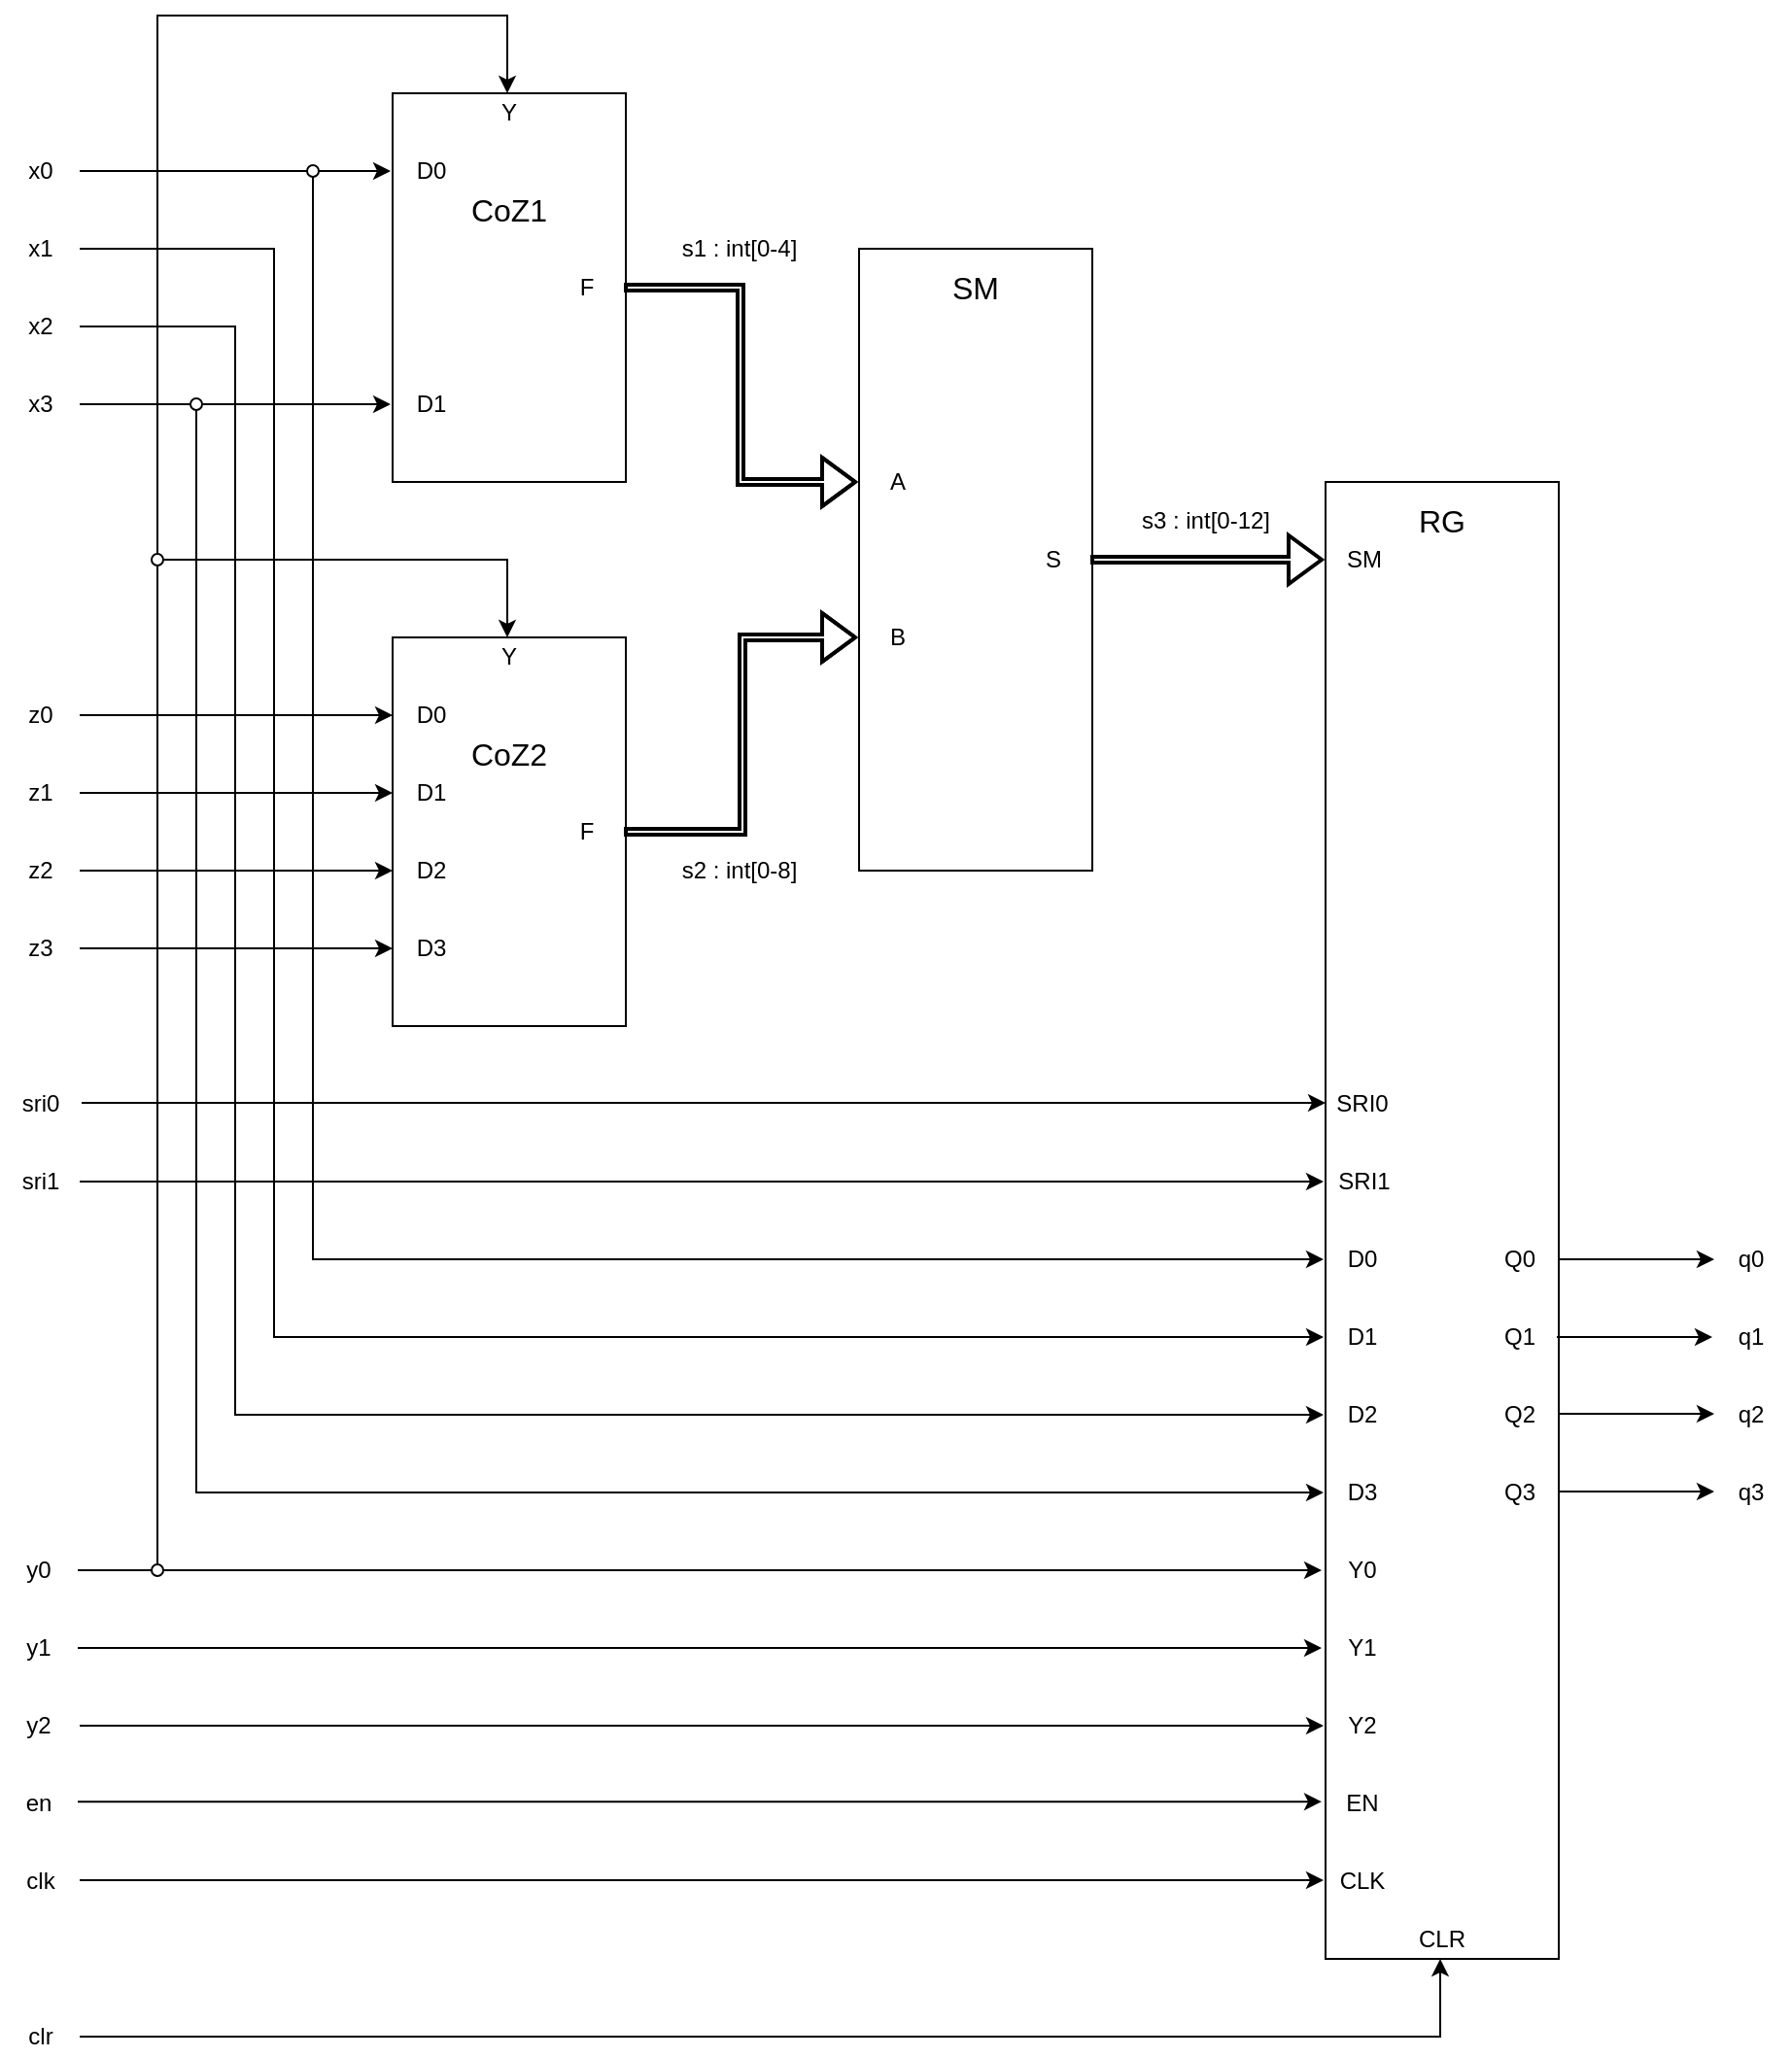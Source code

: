 <mxfile version="22.0.3" type="device">
  <diagram name="Страница — 1" id="8g-pTgd9MVRanv841uPu">
    <mxGraphModel dx="2261" dy="844" grid="1" gridSize="10" guides="1" tooltips="1" connect="1" arrows="1" fold="1" page="1" pageScale="1" pageWidth="827" pageHeight="1169" math="0" shadow="0">
      <root>
        <mxCell id="0" />
        <mxCell id="1" parent="0" />
        <mxCell id="LJ5irhbfw4PvmowIeIFu-1" value="" style="rounded=0;whiteSpace=wrap;html=1;connectable=0;" parent="1" vertex="1">
          <mxGeometry x="161" y="120" width="120" height="200" as="geometry" />
        </mxCell>
        <mxCell id="LJ5irhbfw4PvmowIeIFu-2" value="" style="rounded=0;whiteSpace=wrap;html=1;connectable=0;" parent="1" vertex="1">
          <mxGeometry x="161" y="400" width="120" height="200" as="geometry" />
        </mxCell>
        <mxCell id="LJ5irhbfw4PvmowIeIFu-3" value="" style="rounded=0;whiteSpace=wrap;html=1;connectable=0;" parent="1" vertex="1">
          <mxGeometry x="401" y="200" width="120" height="320" as="geometry" />
        </mxCell>
        <mxCell id="LJ5irhbfw4PvmowIeIFu-4" value="" style="rounded=0;whiteSpace=wrap;html=1;connectable=0;" parent="1" vertex="1">
          <mxGeometry x="641" y="320" width="120" height="760" as="geometry" />
        </mxCell>
        <mxCell id="LJ5irhbfw4PvmowIeIFu-5" value="" style="endArrow=classic;html=1;rounded=0;" parent="1" edge="1">
          <mxGeometry width="50" height="50" relative="1" as="geometry">
            <mxPoint y="200" as="sourcePoint" />
            <mxPoint x="640" y="760" as="targetPoint" />
            <Array as="points">
              <mxPoint x="100" y="200" />
              <mxPoint x="100" y="760" />
            </Array>
          </mxGeometry>
        </mxCell>
        <mxCell id="LJ5irhbfw4PvmowIeIFu-6" value="" style="endArrow=classic;html=1;rounded=0;" parent="1" edge="1">
          <mxGeometry width="50" height="50" relative="1" as="geometry">
            <mxPoint y="240" as="sourcePoint" />
            <mxPoint x="640" y="800" as="targetPoint" />
            <Array as="points">
              <mxPoint x="80" y="240" />
              <mxPoint x="80" y="800" />
            </Array>
          </mxGeometry>
        </mxCell>
        <mxCell id="LJ5irhbfw4PvmowIeIFu-7" value="" style="endArrow=classic;html=1;rounded=0;entryX=0.008;entryY=0.4;entryDx=0;entryDy=0;entryPerimeter=0;" parent="1" edge="1">
          <mxGeometry width="50" height="50" relative="1" as="geometry">
            <mxPoint y="440" as="sourcePoint" />
            <mxPoint x="161" y="440" as="targetPoint" />
          </mxGeometry>
        </mxCell>
        <mxCell id="LJ5irhbfw4PvmowIeIFu-8" value="" style="endArrow=classic;html=1;rounded=0;entryX=0.008;entryY=0.4;entryDx=0;entryDy=0;entryPerimeter=0;" parent="1" edge="1">
          <mxGeometry width="50" height="50" relative="1" as="geometry">
            <mxPoint y="480" as="sourcePoint" />
            <mxPoint x="161" y="480" as="targetPoint" />
          </mxGeometry>
        </mxCell>
        <mxCell id="LJ5irhbfw4PvmowIeIFu-9" value="" style="endArrow=classic;html=1;rounded=0;entryX=0.008;entryY=0.4;entryDx=0;entryDy=0;entryPerimeter=0;" parent="1" edge="1">
          <mxGeometry width="50" height="50" relative="1" as="geometry">
            <mxPoint y="520" as="sourcePoint" />
            <mxPoint x="161" y="520" as="targetPoint" />
          </mxGeometry>
        </mxCell>
        <mxCell id="LJ5irhbfw4PvmowIeIFu-10" value="" style="endArrow=classic;html=1;rounded=0;entryX=0.008;entryY=0.4;entryDx=0;entryDy=0;entryPerimeter=0;" parent="1" edge="1">
          <mxGeometry width="50" height="50" relative="1" as="geometry">
            <mxPoint y="560" as="sourcePoint" />
            <mxPoint x="161" y="560" as="targetPoint" />
          </mxGeometry>
        </mxCell>
        <mxCell id="LJ5irhbfw4PvmowIeIFu-13" value="" style="shape=flexArrow;endArrow=classic;html=1;rounded=0;width=2;strokeWidth=2;startSize=2;endSize=5;" parent="1" edge="1">
          <mxGeometry width="50" height="50" relative="1" as="geometry">
            <mxPoint x="280" y="500" as="sourcePoint" />
            <mxPoint x="400" y="400" as="targetPoint" />
            <Array as="points">
              <mxPoint x="341" y="500" />
              <mxPoint x="341" y="400" />
            </Array>
          </mxGeometry>
        </mxCell>
        <mxCell id="LJ5irhbfw4PvmowIeIFu-14" value="" style="shape=flexArrow;endArrow=classic;html=1;rounded=0;width=2;strokeWidth=2;startSize=2;endSize=5;" parent="1" edge="1">
          <mxGeometry width="50" height="50" relative="1" as="geometry">
            <mxPoint x="280" y="220" as="sourcePoint" />
            <mxPoint x="400" y="320" as="targetPoint" />
            <Array as="points">
              <mxPoint x="340" y="220" />
              <mxPoint x="340" y="320" />
            </Array>
          </mxGeometry>
        </mxCell>
        <mxCell id="LJ5irhbfw4PvmowIeIFu-15" value="" style="shape=flexArrow;endArrow=classic;html=1;rounded=0;width=2;strokeWidth=2;startSize=2;endSize=5;" parent="1" edge="1">
          <mxGeometry width="50" height="50" relative="1" as="geometry">
            <mxPoint x="520" y="360" as="sourcePoint" />
            <mxPoint x="640" y="360" as="targetPoint" />
            <Array as="points" />
          </mxGeometry>
        </mxCell>
        <mxCell id="LJ5irhbfw4PvmowIeIFu-17" value="" style="endArrow=classic;html=1;rounded=0;" parent="1" edge="1">
          <mxGeometry width="50" height="50" relative="1" as="geometry">
            <mxPoint y="160" as="sourcePoint" />
            <mxPoint x="640" y="720" as="targetPoint" />
            <Array as="points">
              <mxPoint x="120" y="160" />
              <mxPoint x="120" y="720" />
            </Array>
          </mxGeometry>
        </mxCell>
        <mxCell id="LJ5irhbfw4PvmowIeIFu-18" value="" style="endArrow=classic;html=1;rounded=0;" parent="1" edge="1">
          <mxGeometry width="50" height="50" relative="1" as="geometry">
            <mxPoint y="280" as="sourcePoint" />
            <mxPoint x="640" y="840" as="targetPoint" />
            <Array as="points">
              <mxPoint x="60" y="280" />
              <mxPoint x="60" y="840" />
            </Array>
          </mxGeometry>
        </mxCell>
        <mxCell id="LJ5irhbfw4PvmowIeIFu-19" value="" style="endArrow=classic;html=1;rounded=0;" parent="1" edge="1">
          <mxGeometry width="50" height="50" relative="1" as="geometry">
            <mxPoint x="120" y="160" as="sourcePoint" />
            <mxPoint x="160" y="160" as="targetPoint" />
          </mxGeometry>
        </mxCell>
        <mxCell id="LJ5irhbfw4PvmowIeIFu-20" value="" style="endArrow=classic;html=1;rounded=0;" parent="1" edge="1">
          <mxGeometry width="50" height="50" relative="1" as="geometry">
            <mxPoint x="60" y="280" as="sourcePoint" />
            <mxPoint x="160" y="280" as="targetPoint" />
          </mxGeometry>
        </mxCell>
        <mxCell id="LJ5irhbfw4PvmowIeIFu-25" value="" style="endArrow=classic;html=1;rounded=0;" parent="1" edge="1">
          <mxGeometry width="50" height="50" relative="1" as="geometry">
            <mxPoint x="-1" y="880" as="sourcePoint" />
            <mxPoint x="639" y="880" as="targetPoint" />
          </mxGeometry>
        </mxCell>
        <mxCell id="LJ5irhbfw4PvmowIeIFu-26" value="" style="endArrow=classic;html=1;rounded=0;" parent="1" edge="1">
          <mxGeometry width="50" height="50" relative="1" as="geometry">
            <mxPoint x="-1" y="999.09" as="sourcePoint" />
            <mxPoint x="639" y="999.09" as="targetPoint" />
          </mxGeometry>
        </mxCell>
        <mxCell id="LJ5irhbfw4PvmowIeIFu-27" value="" style="endArrow=classic;html=1;rounded=0;" parent="1" edge="1">
          <mxGeometry width="50" height="50" relative="1" as="geometry">
            <mxPoint y="960" as="sourcePoint" />
            <mxPoint x="640" y="960" as="targetPoint" />
          </mxGeometry>
        </mxCell>
        <mxCell id="LJ5irhbfw4PvmowIeIFu-28" value="" style="endArrow=classic;html=1;rounded=0;" parent="1" edge="1">
          <mxGeometry width="50" height="50" relative="1" as="geometry">
            <mxPoint x="-1" y="920" as="sourcePoint" />
            <mxPoint x="639" y="920" as="targetPoint" />
          </mxGeometry>
        </mxCell>
        <mxCell id="LJ5irhbfw4PvmowIeIFu-29" value="" style="endArrow=classic;html=1;rounded=0;" parent="1" edge="1">
          <mxGeometry width="50" height="50" relative="1" as="geometry">
            <mxPoint y="1120" as="sourcePoint" />
            <mxPoint x="700" y="1080" as="targetPoint" />
            <Array as="points">
              <mxPoint x="700" y="1120" />
            </Array>
          </mxGeometry>
        </mxCell>
        <mxCell id="LJ5irhbfw4PvmowIeIFu-30" value="" style="endArrow=classic;html=1;rounded=0;" parent="1" edge="1">
          <mxGeometry width="50" height="50" relative="1" as="geometry">
            <mxPoint y="1039.5" as="sourcePoint" />
            <mxPoint x="640" y="1039.5" as="targetPoint" />
          </mxGeometry>
        </mxCell>
        <mxCell id="LJ5irhbfw4PvmowIeIFu-31" value="" style="endArrow=classic;html=1;rounded=0;" parent="1" edge="1">
          <mxGeometry width="50" height="50" relative="1" as="geometry">
            <mxPoint x="40" y="880" as="sourcePoint" />
            <mxPoint x="220" y="400" as="targetPoint" />
            <Array as="points">
              <mxPoint x="40" y="360" />
              <mxPoint x="220" y="360" />
            </Array>
          </mxGeometry>
        </mxCell>
        <mxCell id="LJ5irhbfw4PvmowIeIFu-32" value="" style="endArrow=classic;html=1;rounded=0;" parent="1" edge="1">
          <mxGeometry width="50" height="50" relative="1" as="geometry">
            <mxPoint x="40" y="360" as="sourcePoint" />
            <mxPoint x="220" y="120" as="targetPoint" />
            <Array as="points">
              <mxPoint x="40" y="80" />
              <mxPoint x="220" y="80" />
            </Array>
          </mxGeometry>
        </mxCell>
        <mxCell id="LJ5irhbfw4PvmowIeIFu-33" value="x0" style="text;html=1;strokeColor=none;fillColor=none;align=center;verticalAlign=middle;whiteSpace=wrap;rounded=0;connectable=0;" parent="1" vertex="1">
          <mxGeometry x="-40" y="150" width="40" height="20" as="geometry" />
        </mxCell>
        <mxCell id="LJ5irhbfw4PvmowIeIFu-35" value="x1" style="text;html=1;strokeColor=none;fillColor=none;align=center;verticalAlign=middle;whiteSpace=wrap;rounded=0;connectable=0;" parent="1" vertex="1">
          <mxGeometry x="-40" y="190" width="40" height="20" as="geometry" />
        </mxCell>
        <mxCell id="LJ5irhbfw4PvmowIeIFu-36" value="x2" style="text;html=1;strokeColor=none;fillColor=none;align=center;verticalAlign=middle;whiteSpace=wrap;rounded=0;connectable=0;" parent="1" vertex="1">
          <mxGeometry x="-40" y="230" width="40" height="20" as="geometry" />
        </mxCell>
        <mxCell id="LJ5irhbfw4PvmowIeIFu-37" value="x3" style="text;html=1;strokeColor=none;fillColor=none;align=center;verticalAlign=middle;whiteSpace=wrap;rounded=0;connectable=0;" parent="1" vertex="1">
          <mxGeometry x="-40" y="270" width="40" height="20" as="geometry" />
        </mxCell>
        <mxCell id="LJ5irhbfw4PvmowIeIFu-38" value="z0" style="text;html=1;strokeColor=none;fillColor=none;align=center;verticalAlign=middle;whiteSpace=wrap;rounded=0;connectable=0;" parent="1" vertex="1">
          <mxGeometry x="-40" y="430" width="40" height="20" as="geometry" />
        </mxCell>
        <mxCell id="LJ5irhbfw4PvmowIeIFu-39" value="z1" style="text;html=1;strokeColor=none;fillColor=none;align=center;verticalAlign=middle;whiteSpace=wrap;rounded=0;connectable=0;" parent="1" vertex="1">
          <mxGeometry x="-40" y="470" width="40" height="20" as="geometry" />
        </mxCell>
        <mxCell id="LJ5irhbfw4PvmowIeIFu-40" value="z2" style="text;html=1;strokeColor=none;fillColor=none;align=center;verticalAlign=middle;whiteSpace=wrap;rounded=0;connectable=0;" parent="1" vertex="1">
          <mxGeometry x="-40" y="510" width="40" height="20" as="geometry" />
        </mxCell>
        <mxCell id="LJ5irhbfw4PvmowIeIFu-41" value="z3" style="text;html=1;strokeColor=none;fillColor=none;align=center;verticalAlign=middle;whiteSpace=wrap;rounded=0;connectable=0;" parent="1" vertex="1">
          <mxGeometry x="-40" y="550" width="40" height="20" as="geometry" />
        </mxCell>
        <mxCell id="LJ5irhbfw4PvmowIeIFu-42" value="y0" style="text;html=1;strokeColor=none;fillColor=none;align=center;verticalAlign=middle;whiteSpace=wrap;rounded=0;connectable=0;" parent="1" vertex="1">
          <mxGeometry x="-41" y="870" width="40" height="20" as="geometry" />
        </mxCell>
        <mxCell id="LJ5irhbfw4PvmowIeIFu-43" value="y1" style="text;html=1;strokeColor=none;fillColor=none;align=center;verticalAlign=middle;whiteSpace=wrap;rounded=0;connectable=0;" parent="1" vertex="1">
          <mxGeometry x="-41" y="910" width="40" height="20" as="geometry" />
        </mxCell>
        <mxCell id="LJ5irhbfw4PvmowIeIFu-44" value="y2" style="text;html=1;strokeColor=none;fillColor=none;align=center;verticalAlign=middle;whiteSpace=wrap;rounded=0;connectable=0;" parent="1" vertex="1">
          <mxGeometry x="-41" y="950" width="40" height="20" as="geometry" />
        </mxCell>
        <mxCell id="LJ5irhbfw4PvmowIeIFu-45" value="en" style="text;html=1;strokeColor=none;fillColor=none;align=center;verticalAlign=middle;whiteSpace=wrap;rounded=0;connectable=0;" parent="1" vertex="1">
          <mxGeometry x="-41" y="990" width="40" height="20" as="geometry" />
        </mxCell>
        <mxCell id="LJ5irhbfw4PvmowIeIFu-46" value="clk" style="text;html=1;strokeColor=none;fillColor=none;align=center;verticalAlign=middle;whiteSpace=wrap;rounded=0;connectable=0;" parent="1" vertex="1">
          <mxGeometry x="-40" y="1030" width="40" height="20" as="geometry" />
        </mxCell>
        <mxCell id="LJ5irhbfw4PvmowIeIFu-47" value="clr" style="text;html=1;strokeColor=none;fillColor=none;align=center;verticalAlign=middle;whiteSpace=wrap;rounded=0;connectable=0;" parent="1" vertex="1">
          <mxGeometry x="-40" y="1110" width="40" height="20" as="geometry" />
        </mxCell>
        <mxCell id="LJ5irhbfw4PvmowIeIFu-49" value="CoZ1" style="text;html=1;strokeColor=none;fillColor=none;align=center;verticalAlign=middle;whiteSpace=wrap;rounded=0;fontSize=16;connectable=0;" parent="1" vertex="1">
          <mxGeometry x="201" y="160" width="40" height="40" as="geometry" />
        </mxCell>
        <mxCell id="LJ5irhbfw4PvmowIeIFu-50" value="CoZ2" style="text;html=1;strokeColor=none;fillColor=none;align=center;verticalAlign=middle;whiteSpace=wrap;rounded=0;fontSize=16;connectable=0;" parent="1" vertex="1">
          <mxGeometry x="201" y="440" width="40" height="40" as="geometry" />
        </mxCell>
        <mxCell id="LJ5irhbfw4PvmowIeIFu-51" value="SM" style="text;html=1;strokeColor=none;fillColor=none;align=center;verticalAlign=middle;whiteSpace=wrap;rounded=0;fontSize=16;connectable=0;" parent="1" vertex="1">
          <mxGeometry x="441" y="200" width="40" height="40" as="geometry" />
        </mxCell>
        <mxCell id="LJ5irhbfw4PvmowIeIFu-52" value="RG" style="text;html=1;strokeColor=none;fillColor=none;align=center;verticalAlign=middle;whiteSpace=wrap;rounded=0;fontSize=16;connectable=0;" parent="1" vertex="1">
          <mxGeometry x="681" y="320" width="40" height="40" as="geometry" />
        </mxCell>
        <mxCell id="LJ5irhbfw4PvmowIeIFu-54" value="D0" style="text;html=1;strokeColor=none;fillColor=none;align=center;verticalAlign=middle;whiteSpace=wrap;rounded=0;connectable=0;" parent="1" vertex="1">
          <mxGeometry x="161" y="150" width="40" height="20" as="geometry" />
        </mxCell>
        <mxCell id="LJ5irhbfw4PvmowIeIFu-55" value="D1" style="text;html=1;strokeColor=none;fillColor=none;align=center;verticalAlign=middle;whiteSpace=wrap;rounded=0;connectable=0;" parent="1" vertex="1">
          <mxGeometry x="161" y="270" width="40" height="20" as="geometry" />
        </mxCell>
        <mxCell id="LJ5irhbfw4PvmowIeIFu-56" value="D0" style="text;html=1;strokeColor=none;fillColor=none;align=center;verticalAlign=middle;whiteSpace=wrap;rounded=0;connectable=0;" parent="1" vertex="1">
          <mxGeometry x="161" y="430" width="40" height="20" as="geometry" />
        </mxCell>
        <mxCell id="LJ5irhbfw4PvmowIeIFu-57" value="D1" style="text;html=1;strokeColor=none;fillColor=none;align=center;verticalAlign=middle;whiteSpace=wrap;rounded=0;connectable=0;" parent="1" vertex="1">
          <mxGeometry x="161" y="470" width="40" height="20" as="geometry" />
        </mxCell>
        <mxCell id="LJ5irhbfw4PvmowIeIFu-58" value="D2" style="text;html=1;strokeColor=none;fillColor=none;align=center;verticalAlign=middle;whiteSpace=wrap;rounded=0;connectable=0;" parent="1" vertex="1">
          <mxGeometry x="161" y="510" width="40" height="20" as="geometry" />
        </mxCell>
        <mxCell id="LJ5irhbfw4PvmowIeIFu-59" value="D3" style="text;html=1;strokeColor=none;fillColor=none;align=center;verticalAlign=middle;whiteSpace=wrap;rounded=0;connectable=0;" parent="1" vertex="1">
          <mxGeometry x="161" y="550" width="40" height="20" as="geometry" />
        </mxCell>
        <mxCell id="LJ5irhbfw4PvmowIeIFu-60" value="Y" style="text;html=1;strokeColor=none;fillColor=none;align=center;verticalAlign=middle;whiteSpace=wrap;rounded=0;connectable=0;" parent="1" vertex="1">
          <mxGeometry x="201" y="120" width="40" height="20" as="geometry" />
        </mxCell>
        <mxCell id="LJ5irhbfw4PvmowIeIFu-61" value="Y" style="text;html=1;strokeColor=none;fillColor=none;align=center;verticalAlign=middle;whiteSpace=wrap;rounded=0;connectable=0;" parent="1" vertex="1">
          <mxGeometry x="201" y="400" width="40" height="20" as="geometry" />
        </mxCell>
        <mxCell id="LJ5irhbfw4PvmowIeIFu-62" value="A" style="text;html=1;strokeColor=none;fillColor=none;align=center;verticalAlign=middle;whiteSpace=wrap;rounded=0;connectable=0;" parent="1" vertex="1">
          <mxGeometry x="401" y="310" width="40" height="20" as="geometry" />
        </mxCell>
        <mxCell id="LJ5irhbfw4PvmowIeIFu-63" value="B" style="text;html=1;strokeColor=none;fillColor=none;align=center;verticalAlign=middle;whiteSpace=wrap;rounded=0;connectable=0;" parent="1" vertex="1">
          <mxGeometry x="401" y="390" width="40" height="20" as="geometry" />
        </mxCell>
        <mxCell id="LJ5irhbfw4PvmowIeIFu-64" value="SM" style="text;html=1;strokeColor=none;fillColor=none;align=center;verticalAlign=middle;whiteSpace=wrap;rounded=0;connectable=0;" parent="1" vertex="1">
          <mxGeometry x="641" y="350" width="40" height="20" as="geometry" />
        </mxCell>
        <mxCell id="LJ5irhbfw4PvmowIeIFu-65" value="D0" style="text;html=1;strokeColor=none;fillColor=none;align=center;verticalAlign=middle;whiteSpace=wrap;rounded=0;connectable=0;" parent="1" vertex="1">
          <mxGeometry x="640" y="710" width="40" height="20" as="geometry" />
        </mxCell>
        <mxCell id="LJ5irhbfw4PvmowIeIFu-66" value="D1" style="text;html=1;strokeColor=none;fillColor=none;align=center;verticalAlign=middle;whiteSpace=wrap;rounded=0;connectable=0;" parent="1" vertex="1">
          <mxGeometry x="640" y="750" width="40" height="20" as="geometry" />
        </mxCell>
        <mxCell id="LJ5irhbfw4PvmowIeIFu-67" value="D2" style="text;html=1;strokeColor=none;fillColor=none;align=center;verticalAlign=middle;whiteSpace=wrap;rounded=0;connectable=0;" parent="1" vertex="1">
          <mxGeometry x="640" y="790" width="40" height="20" as="geometry" />
        </mxCell>
        <mxCell id="LJ5irhbfw4PvmowIeIFu-68" value="D3" style="text;html=1;strokeColor=none;fillColor=none;align=center;verticalAlign=middle;whiteSpace=wrap;rounded=0;connectable=0;" parent="1" vertex="1">
          <mxGeometry x="640" y="830" width="40" height="20" as="geometry" />
        </mxCell>
        <mxCell id="LJ5irhbfw4PvmowIeIFu-69" value="Y0" style="text;html=1;strokeColor=none;fillColor=none;align=center;verticalAlign=middle;whiteSpace=wrap;rounded=0;connectable=0;" parent="1" vertex="1">
          <mxGeometry x="640" y="870" width="40" height="20" as="geometry" />
        </mxCell>
        <mxCell id="LJ5irhbfw4PvmowIeIFu-70" value="Y1" style="text;html=1;strokeColor=none;fillColor=none;align=center;verticalAlign=middle;whiteSpace=wrap;rounded=0;connectable=0;" parent="1" vertex="1">
          <mxGeometry x="640" y="910" width="40" height="20" as="geometry" />
        </mxCell>
        <mxCell id="LJ5irhbfw4PvmowIeIFu-71" value="Y2" style="text;html=1;strokeColor=none;fillColor=none;align=center;verticalAlign=middle;whiteSpace=wrap;rounded=0;connectable=0;" parent="1" vertex="1">
          <mxGeometry x="640" y="950" width="40" height="20" as="geometry" />
        </mxCell>
        <mxCell id="LJ5irhbfw4PvmowIeIFu-72" value="EN" style="text;html=1;strokeColor=none;fillColor=none;align=center;verticalAlign=middle;whiteSpace=wrap;rounded=0;connectable=0;" parent="1" vertex="1">
          <mxGeometry x="640" y="990" width="40" height="20" as="geometry" />
        </mxCell>
        <mxCell id="LJ5irhbfw4PvmowIeIFu-73" value="CLK" style="text;html=1;strokeColor=none;fillColor=none;align=center;verticalAlign=middle;whiteSpace=wrap;rounded=0;connectable=0;" parent="1" vertex="1">
          <mxGeometry x="640" y="1030" width="40" height="20" as="geometry" />
        </mxCell>
        <mxCell id="LJ5irhbfw4PvmowIeIFu-74" value="CLR" style="text;html=1;strokeColor=none;fillColor=none;align=center;verticalAlign=middle;whiteSpace=wrap;rounded=0;connectable=0;" parent="1" vertex="1">
          <mxGeometry x="681" y="1060" width="40" height="20" as="geometry" />
        </mxCell>
        <mxCell id="LJ5irhbfw4PvmowIeIFu-75" value="F" style="text;html=1;strokeColor=none;fillColor=none;align=center;verticalAlign=middle;whiteSpace=wrap;rounded=0;connectable=0;" parent="1" vertex="1">
          <mxGeometry x="241" y="210" width="40" height="20" as="geometry" />
        </mxCell>
        <mxCell id="LJ5irhbfw4PvmowIeIFu-76" value="F" style="text;html=1;strokeColor=none;fillColor=none;align=center;verticalAlign=middle;whiteSpace=wrap;rounded=0;connectable=0;" parent="1" vertex="1">
          <mxGeometry x="241" y="490" width="40" height="20" as="geometry" />
        </mxCell>
        <mxCell id="LJ5irhbfw4PvmowIeIFu-77" value="S" style="text;html=1;strokeColor=none;fillColor=none;align=center;verticalAlign=middle;whiteSpace=wrap;rounded=0;connectable=0;" parent="1" vertex="1">
          <mxGeometry x="481" y="350" width="40" height="20" as="geometry" />
        </mxCell>
        <mxCell id="LJ5irhbfw4PvmowIeIFu-78" value="" style="endArrow=classic;html=1;rounded=0;" parent="1" edge="1">
          <mxGeometry width="50" height="50" relative="1" as="geometry">
            <mxPoint x="760" y="760" as="sourcePoint" />
            <mxPoint x="840" y="760" as="targetPoint" />
          </mxGeometry>
        </mxCell>
        <mxCell id="LJ5irhbfw4PvmowIeIFu-79" value="" style="endArrow=classic;html=1;rounded=0;" parent="1" edge="1">
          <mxGeometry width="50" height="50" relative="1" as="geometry">
            <mxPoint x="761" y="799.55" as="sourcePoint" />
            <mxPoint x="841" y="799.55" as="targetPoint" />
          </mxGeometry>
        </mxCell>
        <mxCell id="LJ5irhbfw4PvmowIeIFu-80" value="" style="endArrow=classic;html=1;rounded=0;" parent="1" edge="1">
          <mxGeometry width="50" height="50" relative="1" as="geometry">
            <mxPoint x="761" y="839.55" as="sourcePoint" />
            <mxPoint x="841" y="839.55" as="targetPoint" />
          </mxGeometry>
        </mxCell>
        <mxCell id="LJ5irhbfw4PvmowIeIFu-81" value="" style="endArrow=classic;html=1;rounded=0;" parent="1" edge="1">
          <mxGeometry width="50" height="50" relative="1" as="geometry">
            <mxPoint x="761" y="720" as="sourcePoint" />
            <mxPoint x="841" y="720" as="targetPoint" />
          </mxGeometry>
        </mxCell>
        <mxCell id="LJ5irhbfw4PvmowIeIFu-82" value="Q0" style="text;html=1;strokeColor=none;fillColor=none;align=center;verticalAlign=middle;whiteSpace=wrap;rounded=0;connectable=0;" parent="1" vertex="1">
          <mxGeometry x="721" y="710" width="40" height="20" as="geometry" />
        </mxCell>
        <mxCell id="LJ5irhbfw4PvmowIeIFu-83" value="Q1" style="text;html=1;strokeColor=none;fillColor=none;align=center;verticalAlign=middle;whiteSpace=wrap;rounded=0;connectable=0;" parent="1" vertex="1">
          <mxGeometry x="721" y="750" width="40" height="20" as="geometry" />
        </mxCell>
        <mxCell id="LJ5irhbfw4PvmowIeIFu-84" value="Q2" style="text;html=1;strokeColor=none;fillColor=none;align=center;verticalAlign=middle;whiteSpace=wrap;rounded=0;connectable=0;" parent="1" vertex="1">
          <mxGeometry x="721" y="790" width="40" height="20" as="geometry" />
        </mxCell>
        <mxCell id="LJ5irhbfw4PvmowIeIFu-85" value="Q3" style="text;html=1;strokeColor=none;fillColor=none;align=center;verticalAlign=middle;whiteSpace=wrap;rounded=0;connectable=0;" parent="1" vertex="1">
          <mxGeometry x="721" y="830" width="40" height="20" as="geometry" />
        </mxCell>
        <mxCell id="LJ5irhbfw4PvmowIeIFu-86" value="q0" style="text;html=1;strokeColor=none;fillColor=none;align=center;verticalAlign=middle;whiteSpace=wrap;rounded=0;connectable=0;" parent="1" vertex="1">
          <mxGeometry x="840" y="710" width="40" height="20" as="geometry" />
        </mxCell>
        <mxCell id="LJ5irhbfw4PvmowIeIFu-87" value="q1" style="text;html=1;strokeColor=none;fillColor=none;align=center;verticalAlign=middle;whiteSpace=wrap;rounded=0;connectable=0;" parent="1" vertex="1">
          <mxGeometry x="840" y="750" width="40" height="20" as="geometry" />
        </mxCell>
        <mxCell id="LJ5irhbfw4PvmowIeIFu-88" value="q2" style="text;html=1;strokeColor=none;fillColor=none;align=center;verticalAlign=middle;whiteSpace=wrap;rounded=0;connectable=0;" parent="1" vertex="1">
          <mxGeometry x="840" y="790" width="40" height="20" as="geometry" />
        </mxCell>
        <mxCell id="LJ5irhbfw4PvmowIeIFu-89" value="q3" style="text;html=1;strokeColor=none;fillColor=none;align=center;verticalAlign=middle;whiteSpace=wrap;rounded=0;connectable=0;" parent="1" vertex="1">
          <mxGeometry x="840" y="830" width="40" height="20" as="geometry" />
        </mxCell>
        <mxCell id="LJ5irhbfw4PvmowIeIFu-90" value="" style="ellipse;whiteSpace=wrap;html=1;aspect=fixed;fillStyle=auto;gradientColor=none;fillColor=#FFFFFF;connectable=0;" parent="1" vertex="1">
          <mxGeometry x="117" y="157" width="6" height="6" as="geometry" />
        </mxCell>
        <mxCell id="LJ5irhbfw4PvmowIeIFu-92" value="" style="ellipse;whiteSpace=wrap;html=1;aspect=fixed;fillStyle=auto;gradientColor=none;fillColor=#FFFFFF;connectable=0;" parent="1" vertex="1">
          <mxGeometry x="57" y="277" width="6" height="6" as="geometry" />
        </mxCell>
        <mxCell id="LJ5irhbfw4PvmowIeIFu-93" value="" style="ellipse;whiteSpace=wrap;html=1;aspect=fixed;fillStyle=auto;gradientColor=none;fillColor=#FFFFFF;connectable=0;" parent="1" vertex="1">
          <mxGeometry x="37" y="357" width="6" height="6" as="geometry" />
        </mxCell>
        <mxCell id="LJ5irhbfw4PvmowIeIFu-94" value="" style="ellipse;whiteSpace=wrap;html=1;aspect=fixed;fillStyle=auto;gradientColor=none;fillColor=#FFFFFF;connectable=0;" parent="1" vertex="1">
          <mxGeometry x="37" y="877" width="6" height="6" as="geometry" />
        </mxCell>
        <mxCell id="bq9eP5b3zskDlp9fMzNJ-1" value="" style="endArrow=classic;html=1;rounded=0;" edge="1" parent="1">
          <mxGeometry width="50" height="50" relative="1" as="geometry">
            <mxPoint y="680" as="sourcePoint" />
            <mxPoint x="640" y="680" as="targetPoint" />
          </mxGeometry>
        </mxCell>
        <mxCell id="bq9eP5b3zskDlp9fMzNJ-2" value="SRI1" style="text;html=1;strokeColor=none;fillColor=none;align=center;verticalAlign=middle;whiteSpace=wrap;rounded=0;connectable=0;" vertex="1" parent="1">
          <mxGeometry x="641" y="670" width="40" height="20" as="geometry" />
        </mxCell>
        <mxCell id="bq9eP5b3zskDlp9fMzNJ-3" value="SRI0" style="text;html=1;strokeColor=none;fillColor=none;align=center;verticalAlign=middle;whiteSpace=wrap;rounded=0;connectable=0;" vertex="1" parent="1">
          <mxGeometry x="640" y="630" width="40" height="20" as="geometry" />
        </mxCell>
        <mxCell id="bq9eP5b3zskDlp9fMzNJ-4" value="" style="endArrow=classic;html=1;rounded=0;" edge="1" parent="1">
          <mxGeometry width="50" height="50" relative="1" as="geometry">
            <mxPoint x="1" y="639.5" as="sourcePoint" />
            <mxPoint x="641" y="639.5" as="targetPoint" />
          </mxGeometry>
        </mxCell>
        <mxCell id="bq9eP5b3zskDlp9fMzNJ-5" value="sri0" style="text;html=1;strokeColor=none;fillColor=none;align=center;verticalAlign=middle;whiteSpace=wrap;rounded=0;connectable=0;" vertex="1" parent="1">
          <mxGeometry x="-40" y="630" width="40" height="20" as="geometry" />
        </mxCell>
        <mxCell id="bq9eP5b3zskDlp9fMzNJ-6" value="sri1" style="text;html=1;strokeColor=none;fillColor=none;align=center;verticalAlign=middle;whiteSpace=wrap;rounded=0;connectable=0;" vertex="1" parent="1">
          <mxGeometry x="-40" y="670" width="40" height="20" as="geometry" />
        </mxCell>
        <mxCell id="bq9eP5b3zskDlp9fMzNJ-7" value="s1 : int[0-4]" style="text;html=1;strokeColor=none;fillColor=none;align=center;verticalAlign=middle;whiteSpace=wrap;rounded=0;connectable=0;" vertex="1" parent="1">
          <mxGeometry x="300" y="190" width="79" height="20" as="geometry" />
        </mxCell>
        <mxCell id="bq9eP5b3zskDlp9fMzNJ-8" value="s2 : int[0-8]" style="text;html=1;strokeColor=none;fillColor=none;align=center;verticalAlign=middle;whiteSpace=wrap;rounded=0;connectable=0;" vertex="1" parent="1">
          <mxGeometry x="300" y="510" width="79" height="20" as="geometry" />
        </mxCell>
        <mxCell id="bq9eP5b3zskDlp9fMzNJ-9" value="s3 : int[0-12]" style="text;html=1;strokeColor=none;fillColor=none;align=center;verticalAlign=middle;whiteSpace=wrap;rounded=0;connectable=0;" vertex="1" parent="1">
          <mxGeometry x="540" y="330" width="79" height="20" as="geometry" />
        </mxCell>
      </root>
    </mxGraphModel>
  </diagram>
</mxfile>
